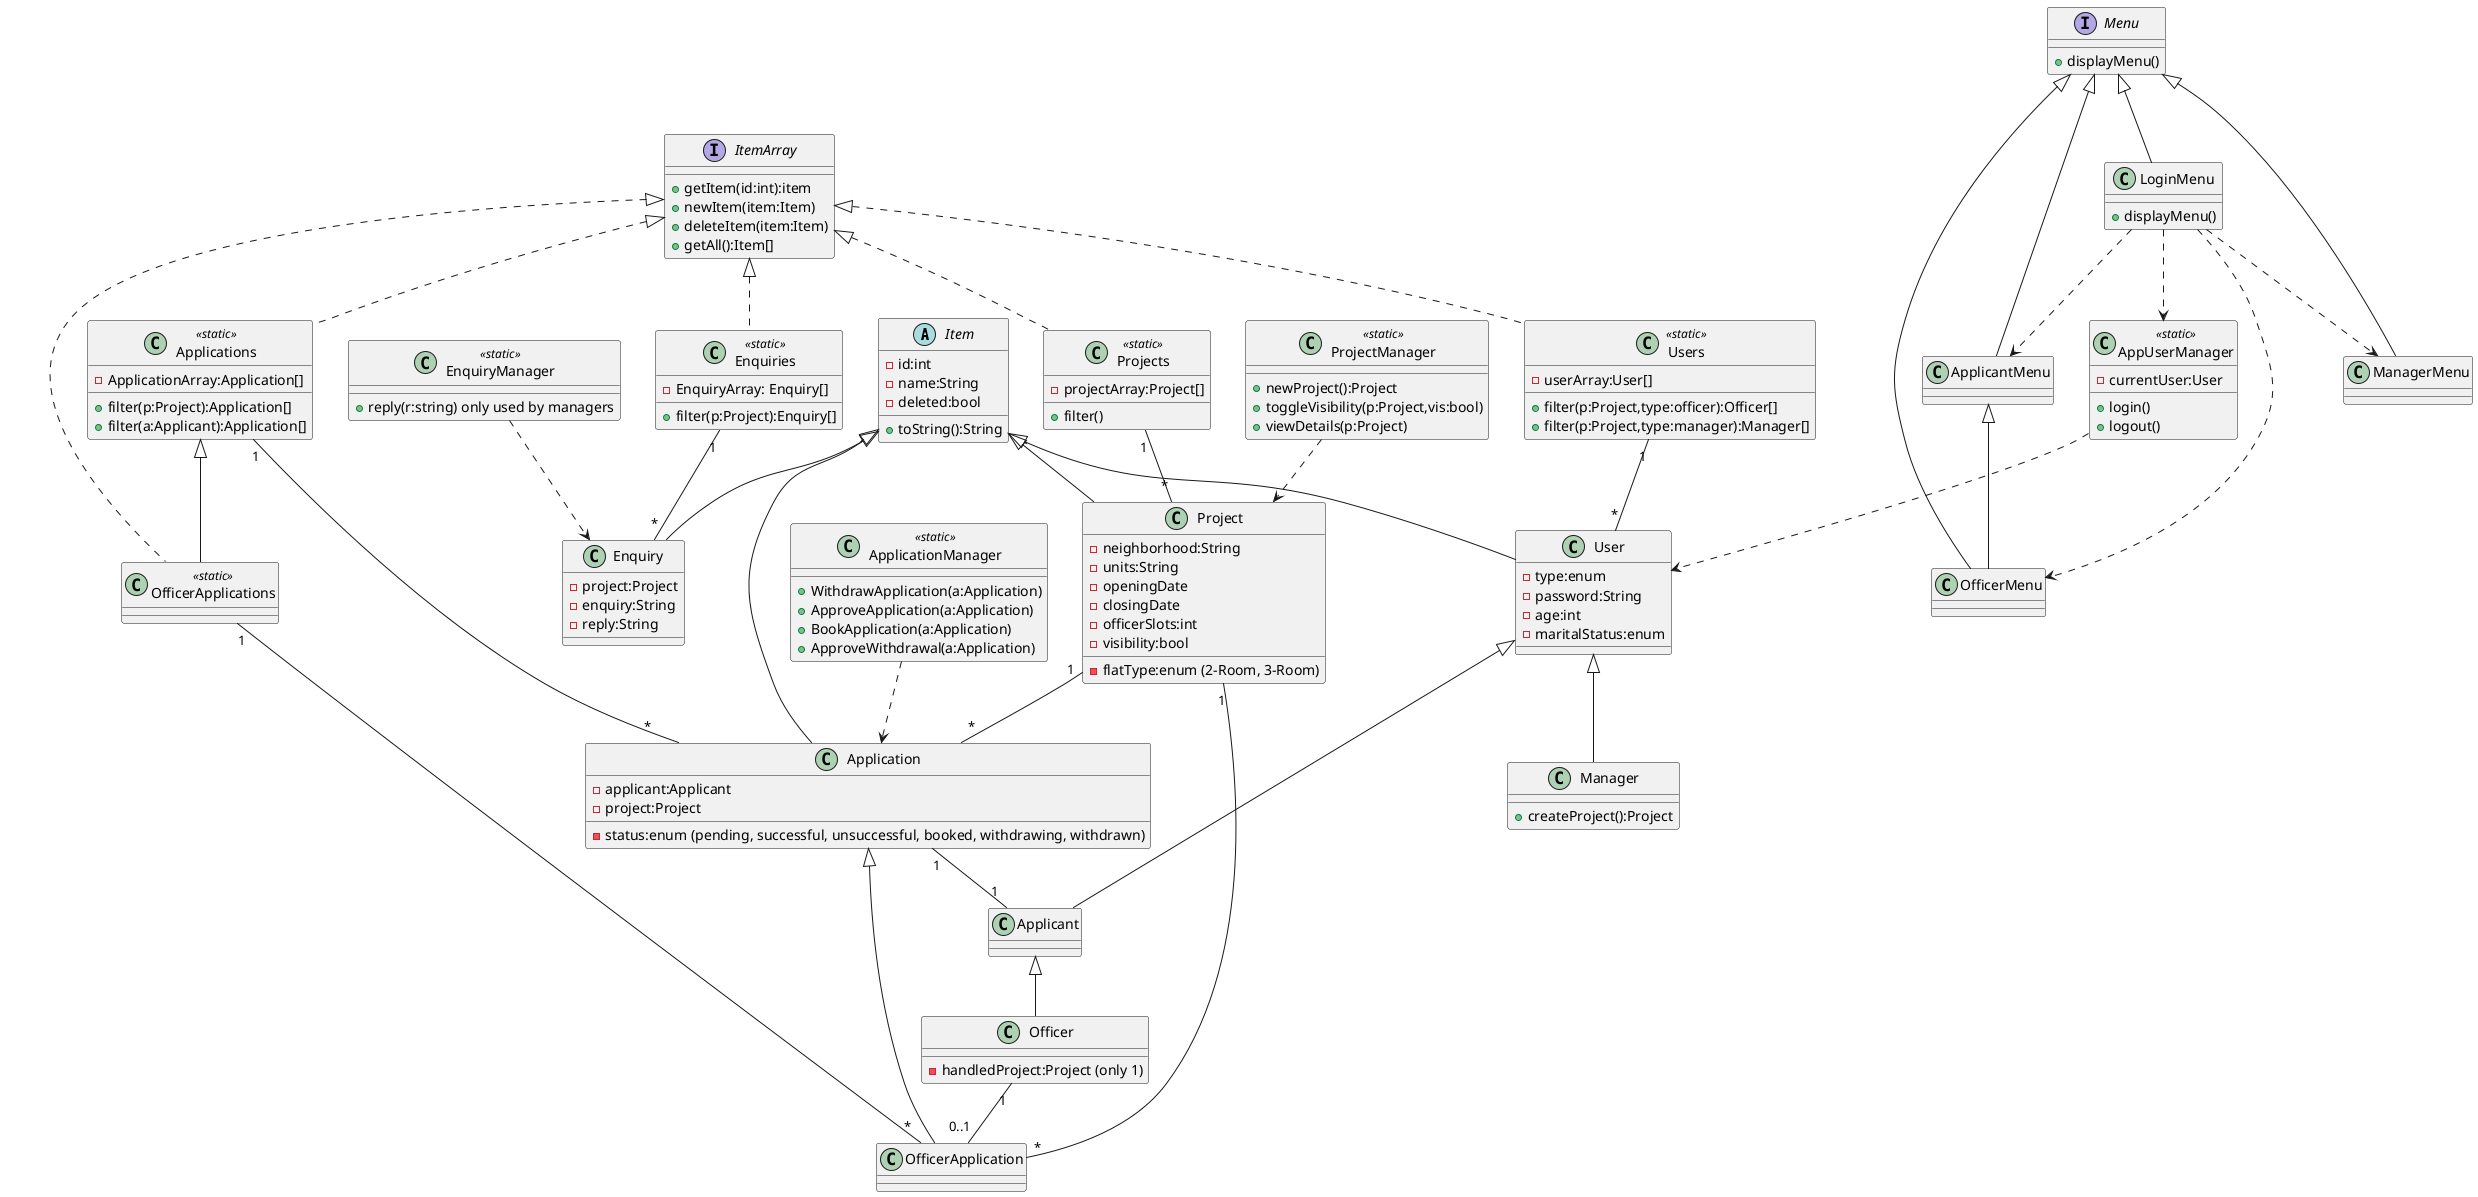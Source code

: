 @startuml EntityClassDiagram
abstract Item {
    -id:int
    -name:String
    -deleted:bool
    +toString():String
}

interface ItemArray{
    +getItem(id:int):item
    +newItem(item:Item)
    +deleteItem(item:Item)
    +getAll():Item[]
}

'Project Items
class Project extends Item {
    -neighborhood:String
    -flatType:enum (2-Room, 3-Room)
    -units:String
    -openingDate
    -closingDate
    -officerSlots:int
    -visibility:bool
}

class Application extends Item {
    -applicant:Applicant
    -project:Project
    -status:enum (pending, successful, unsuccessful, booked, withdrawing, withdrawn)
}
Application "1" -- "1" Applicant
Project "1" -- "*" Application

class OfficerApplication extends Application
Officer "1" -- "0..1" OfficerApplication
Project "1" -- "*" OfficerApplication

class Enquiry extends Item {
    -project:Project
    -enquiry:String
    -reply:String
}

'Users
class User extends Item{
    -type:enum
    -password:String
    -age:int
    -maritalStatus:enum
}

class Applicant extends User

class Officer extends Applicant {
    -handledProject:Project (only 1)
}

class Manager extends User {
    +createProject():Project
}

'GUI Interfaces 
interface Menu {
    +displayMenu()
}
class ApplicantMenu extends Menu
class ManagerMenu extends Menu
class OfficerMenu extends Menu
class LoginMenu extends Menu {
    +displayMenu()
    'after login, we call one of the 3 menus based on the  enum 
}
LoginMenu ..> AppUserManager
LoginMenu ..> ApplicantMenu
LoginMenu ..> OfficerMenu
LoginMenu ..> ManagerMenu

'Arrays
class Users <<static>> implements ItemArray {
    -userArray:User[]
    +filter(p:Project,type:officer):Officer[]
    +filter(p:Project,type:manager):Manager[]
}
Users "1" -- "*" User

class Projects <<static>> implements ItemArray {
    -projectArray:Project[]
    +filter()
}
Projects "1" -- "*" Project

class Applications <<static>> implements ItemArray {
    -ApplicationArray:Application[]
    +filter(p:Project):Application[]
    +filter(a:Applicant):Application[]
}
Applications "1" -- "*" Application

class OfficerApplications <<static>> extends Applications implements ItemArray 
OfficerApplications "1" -- "*" OfficerApplication

class Enquiries <<static>> implements ItemArray {
    -EnquiryArray: Enquiry[]
    +filter(p:Project):Enquiry[]
}
Enquiries "1" -- "*" Enquiry

'Managers
class ApplicationManager <<static>> {
    +WithdrawApplication(a:Application)
    +ApproveApplication(a:Application)
    +BookApplication(a:Application)
    +ApproveWithdrawal(a:Application)
}
ApplicationManager ..> Application

class ProjectManager <<static>> {
    +newProject():Project
    +toggleVisibility(p:Project,vis:bool)
    +viewDetails(p:Project)
}
ProjectManager ..> Project

class EnquiryManager <<static>> {
    +reply(r:string) only used by managers
}
EnquiryManager ..> Enquiry

class AppUserManager <<static>> {
    -currentUser:User
    +login()
    +logout()
}
AppUserManager ..> User


' not sure about this one
class OfficerMenu extends ApplicantMenu 


@enduml